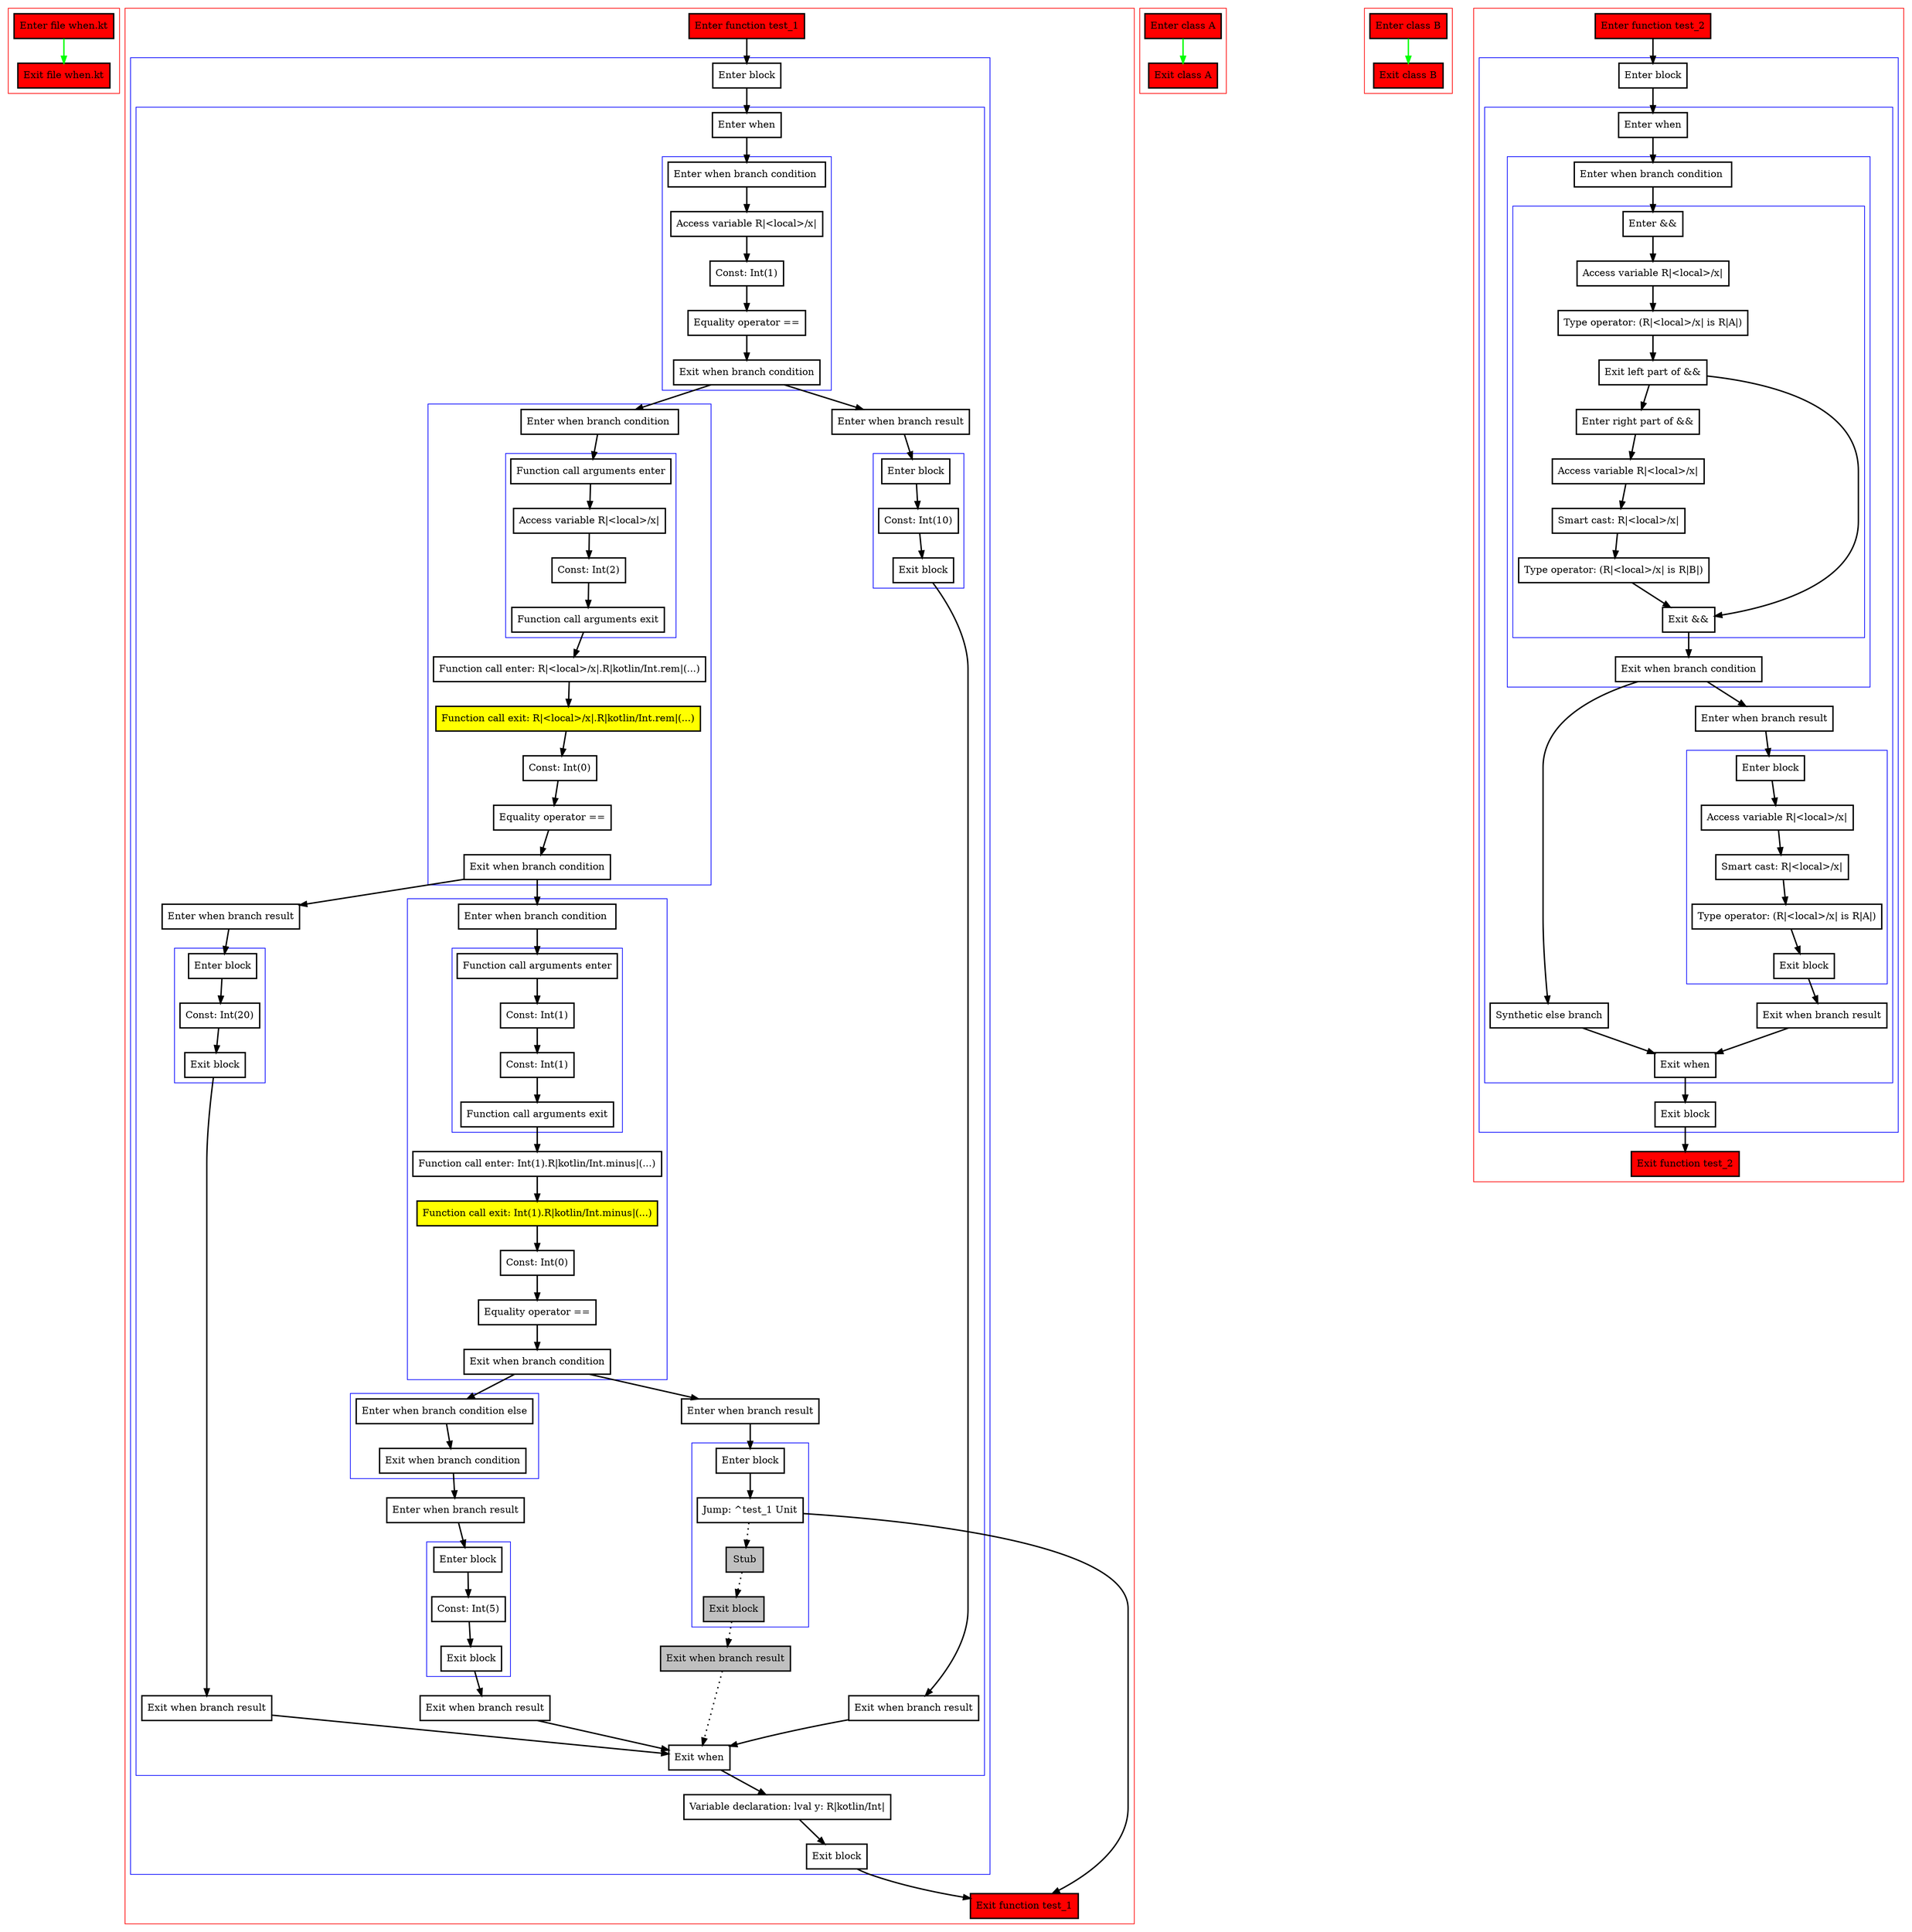 digraph when_kt {
    graph [nodesep=3]
    node [shape=box penwidth=2]
    edge [penwidth=2]

    subgraph cluster_0 {
        color=red
        0 [label="Enter file when.kt" style="filled" fillcolor=red];
        1 [label="Exit file when.kt" style="filled" fillcolor=red];
    }
    0 -> {1} [color=green];

    subgraph cluster_1 {
        color=red
        2 [label="Enter function test_1" style="filled" fillcolor=red];
        subgraph cluster_2 {
            color=blue
            3 [label="Enter block"];
            subgraph cluster_3 {
                color=blue
                4 [label="Enter when"];
                subgraph cluster_4 {
                    color=blue
                    5 [label="Enter when branch condition "];
                    6 [label="Access variable R|<local>/x|"];
                    7 [label="Const: Int(1)"];
                    8 [label="Equality operator =="];
                    9 [label="Exit when branch condition"];
                }
                subgraph cluster_5 {
                    color=blue
                    10 [label="Enter when branch condition "];
                    subgraph cluster_6 {
                        color=blue
                        11 [label="Function call arguments enter"];
                        12 [label="Access variable R|<local>/x|"];
                        13 [label="Const: Int(2)"];
                        14 [label="Function call arguments exit"];
                    }
                    15 [label="Function call enter: R|<local>/x|.R|kotlin/Int.rem|(...)"];
                    16 [label="Function call exit: R|<local>/x|.R|kotlin/Int.rem|(...)" style="filled" fillcolor=yellow];
                    17 [label="Const: Int(0)"];
                    18 [label="Equality operator =="];
                    19 [label="Exit when branch condition"];
                }
                subgraph cluster_7 {
                    color=blue
                    20 [label="Enter when branch condition "];
                    subgraph cluster_8 {
                        color=blue
                        21 [label="Function call arguments enter"];
                        22 [label="Const: Int(1)"];
                        23 [label="Const: Int(1)"];
                        24 [label="Function call arguments exit"];
                    }
                    25 [label="Function call enter: Int(1).R|kotlin/Int.minus|(...)"];
                    26 [label="Function call exit: Int(1).R|kotlin/Int.minus|(...)" style="filled" fillcolor=yellow];
                    27 [label="Const: Int(0)"];
                    28 [label="Equality operator =="];
                    29 [label="Exit when branch condition"];
                }
                subgraph cluster_9 {
                    color=blue
                    30 [label="Enter when branch condition else"];
                    31 [label="Exit when branch condition"];
                }
                32 [label="Enter when branch result"];
                subgraph cluster_10 {
                    color=blue
                    33 [label="Enter block"];
                    34 [label="Const: Int(5)"];
                    35 [label="Exit block"];
                }
                36 [label="Exit when branch result"];
                37 [label="Enter when branch result"];
                subgraph cluster_11 {
                    color=blue
                    38 [label="Enter block"];
                    39 [label="Jump: ^test_1 Unit"];
                    40 [label="Stub" style="filled" fillcolor=gray];
                    41 [label="Exit block" style="filled" fillcolor=gray];
                }
                42 [label="Exit when branch result" style="filled" fillcolor=gray];
                43 [label="Enter when branch result"];
                subgraph cluster_12 {
                    color=blue
                    44 [label="Enter block"];
                    45 [label="Const: Int(20)"];
                    46 [label="Exit block"];
                }
                47 [label="Exit when branch result"];
                48 [label="Enter when branch result"];
                subgraph cluster_13 {
                    color=blue
                    49 [label="Enter block"];
                    50 [label="Const: Int(10)"];
                    51 [label="Exit block"];
                }
                52 [label="Exit when branch result"];
                53 [label="Exit when"];
            }
            54 [label="Variable declaration: lval y: R|kotlin/Int|"];
            55 [label="Exit block"];
        }
        56 [label="Exit function test_1" style="filled" fillcolor=red];
    }
    2 -> {3};
    3 -> {4};
    4 -> {5};
    5 -> {6};
    6 -> {7};
    7 -> {8};
    8 -> {9};
    9 -> {10 48};
    10 -> {11};
    11 -> {12};
    12 -> {13};
    13 -> {14};
    14 -> {15};
    15 -> {16};
    16 -> {17};
    17 -> {18};
    18 -> {19};
    19 -> {20 43};
    20 -> {21};
    21 -> {22};
    22 -> {23};
    23 -> {24};
    24 -> {25};
    25 -> {26};
    26 -> {27};
    27 -> {28};
    28 -> {29};
    29 -> {30 37};
    30 -> {31};
    31 -> {32};
    32 -> {33};
    33 -> {34};
    34 -> {35};
    35 -> {36};
    36 -> {53};
    37 -> {38};
    38 -> {39};
    39 -> {56};
    39 -> {40} [style=dotted];
    40 -> {41} [style=dotted];
    41 -> {42} [style=dotted];
    42 -> {53} [style=dotted];
    43 -> {44};
    44 -> {45};
    45 -> {46};
    46 -> {47};
    47 -> {53};
    48 -> {49};
    49 -> {50};
    50 -> {51};
    51 -> {52};
    52 -> {53};
    53 -> {54};
    54 -> {55};
    55 -> {56};

    subgraph cluster_14 {
        color=red
        57 [label="Enter class A" style="filled" fillcolor=red];
        58 [label="Exit class A" style="filled" fillcolor=red];
    }
    57 -> {58} [color=green];

    subgraph cluster_15 {
        color=red
        59 [label="Enter class B" style="filled" fillcolor=red];
        60 [label="Exit class B" style="filled" fillcolor=red];
    }
    59 -> {60} [color=green];

    subgraph cluster_16 {
        color=red
        61 [label="Enter function test_2" style="filled" fillcolor=red];
        subgraph cluster_17 {
            color=blue
            62 [label="Enter block"];
            subgraph cluster_18 {
                color=blue
                63 [label="Enter when"];
                subgraph cluster_19 {
                    color=blue
                    64 [label="Enter when branch condition "];
                    subgraph cluster_20 {
                        color=blue
                        65 [label="Enter &&"];
                        66 [label="Access variable R|<local>/x|"];
                        67 [label="Type operator: (R|<local>/x| is R|A|)"];
                        68 [label="Exit left part of &&"];
                        69 [label="Enter right part of &&"];
                        70 [label="Access variable R|<local>/x|"];
                        71 [label="Smart cast: R|<local>/x|"];
                        72 [label="Type operator: (R|<local>/x| is R|B|)"];
                        73 [label="Exit &&"];
                    }
                    74 [label="Exit when branch condition"];
                }
                75 [label="Synthetic else branch"];
                76 [label="Enter when branch result"];
                subgraph cluster_21 {
                    color=blue
                    77 [label="Enter block"];
                    78 [label="Access variable R|<local>/x|"];
                    79 [label="Smart cast: R|<local>/x|"];
                    80 [label="Type operator: (R|<local>/x| is R|A|)"];
                    81 [label="Exit block"];
                }
                82 [label="Exit when branch result"];
                83 [label="Exit when"];
            }
            84 [label="Exit block"];
        }
        85 [label="Exit function test_2" style="filled" fillcolor=red];
    }
    61 -> {62};
    62 -> {63};
    63 -> {64};
    64 -> {65};
    65 -> {66};
    66 -> {67};
    67 -> {68};
    68 -> {69 73};
    69 -> {70};
    70 -> {71};
    71 -> {72};
    72 -> {73};
    73 -> {74};
    74 -> {75 76};
    75 -> {83};
    76 -> {77};
    77 -> {78};
    78 -> {79};
    79 -> {80};
    80 -> {81};
    81 -> {82};
    82 -> {83};
    83 -> {84};
    84 -> {85};

}
